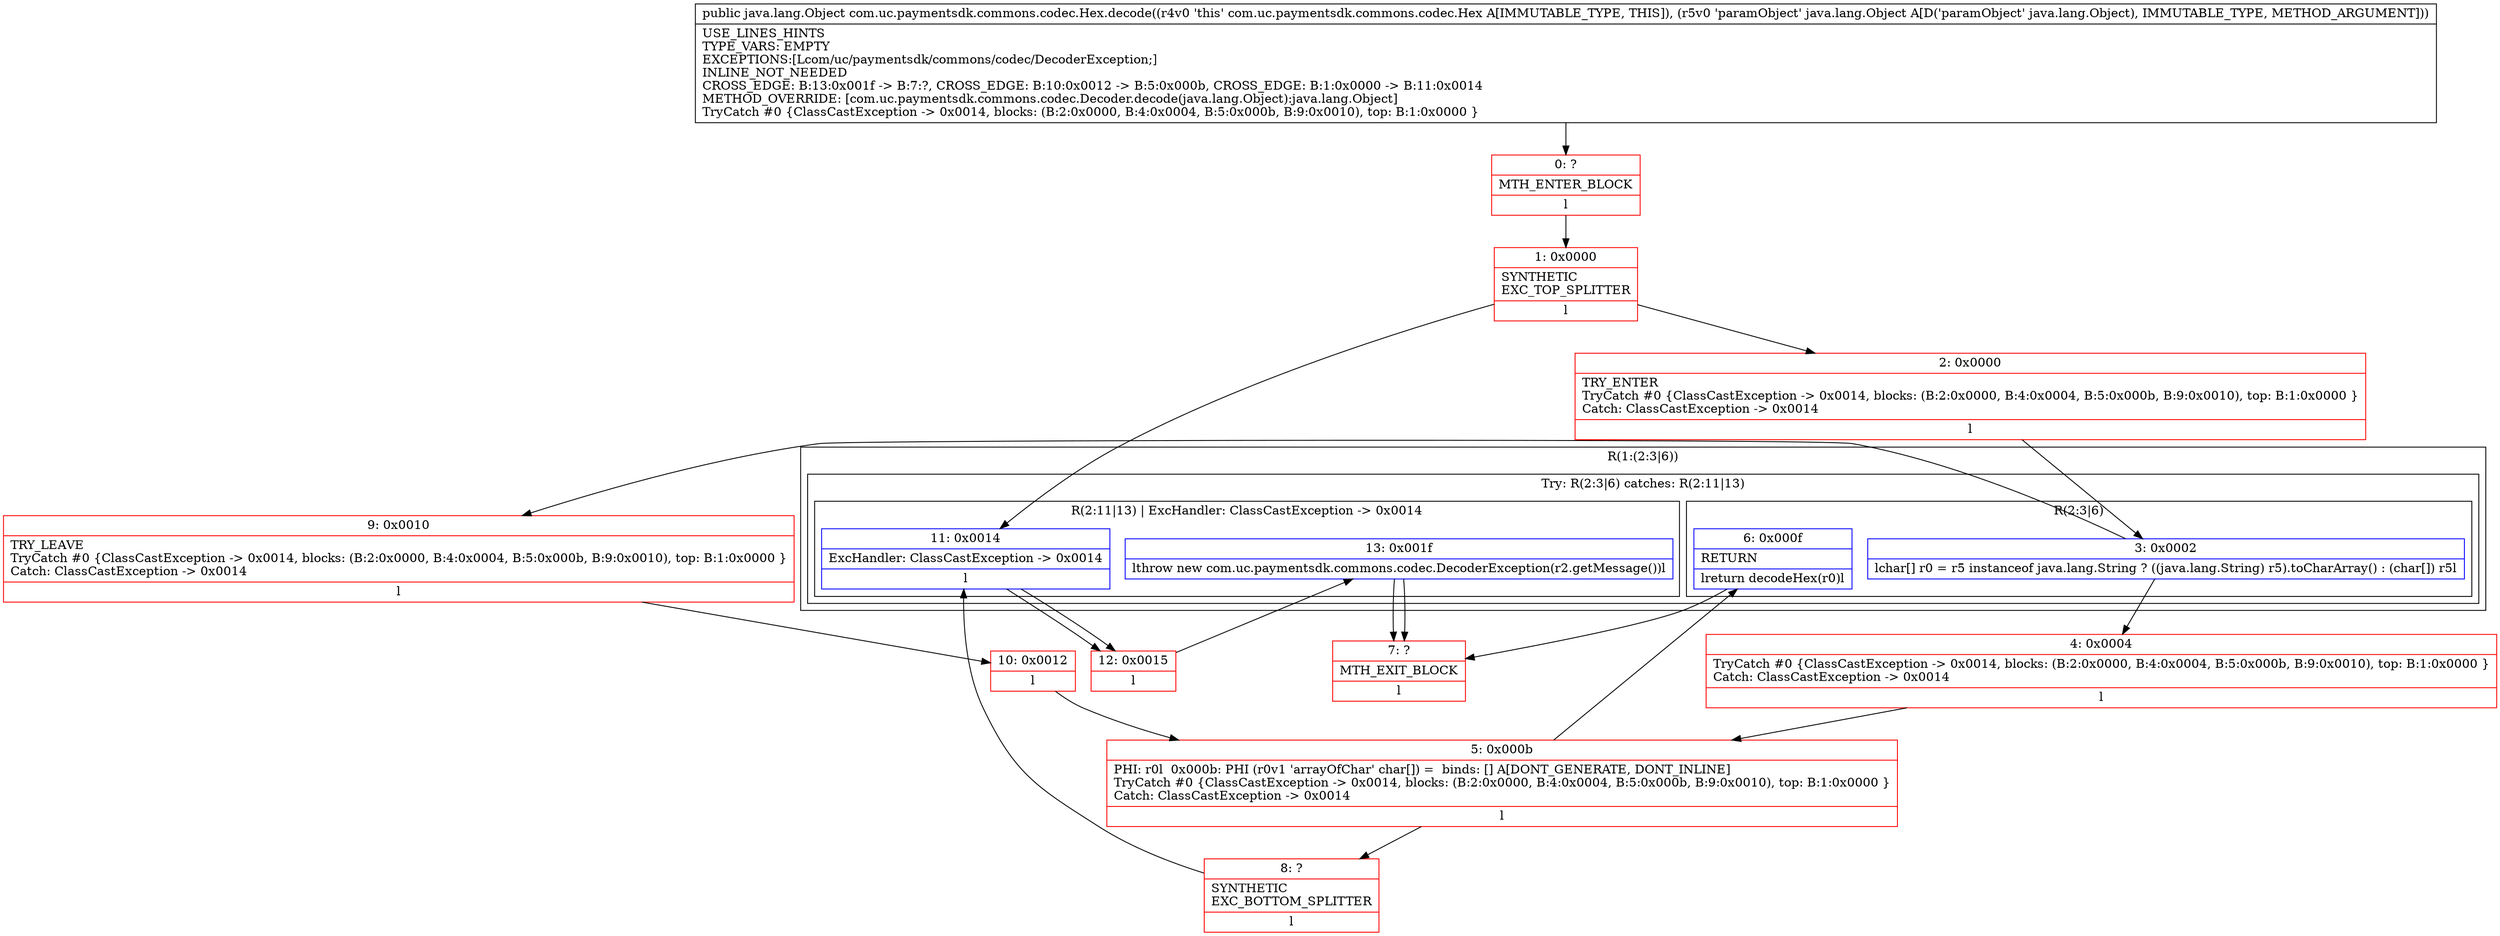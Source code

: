 digraph "CFG forcom.uc.paymentsdk.commons.codec.Hex.decode(Ljava\/lang\/Object;)Ljava\/lang\/Object;" {
subgraph cluster_Region_11265107 {
label = "R(1:(2:3|6))";
node [shape=record,color=blue];
subgraph cluster_TryCatchRegion_1472022646 {
label = "Try: R(2:3|6) catches: R(2:11|13)";
node [shape=record,color=blue];
subgraph cluster_Region_108415763 {
label = "R(2:3|6)";
node [shape=record,color=blue];
Node_3 [shape=record,label="{3\:\ 0x0002|lchar[] r0 = r5 instanceof java.lang.String ? ((java.lang.String) r5).toCharArray() : (char[]) r5l}"];
Node_6 [shape=record,label="{6\:\ 0x000f|RETURN\l|lreturn decodeHex(r0)l}"];
}
subgraph cluster_Region_1655463555 {
label = "R(2:11|13) | ExcHandler: ClassCastException \-\> 0x0014\l";
node [shape=record,color=blue];
Node_11 [shape=record,label="{11\:\ 0x0014|ExcHandler: ClassCastException \-\> 0x0014\l|l}"];
Node_13 [shape=record,label="{13\:\ 0x001f|lthrow new com.uc.paymentsdk.commons.codec.DecoderException(r2.getMessage())l}"];
}
}
}
subgraph cluster_Region_1655463555 {
label = "R(2:11|13) | ExcHandler: ClassCastException \-\> 0x0014\l";
node [shape=record,color=blue];
Node_11 [shape=record,label="{11\:\ 0x0014|ExcHandler: ClassCastException \-\> 0x0014\l|l}"];
Node_13 [shape=record,label="{13\:\ 0x001f|lthrow new com.uc.paymentsdk.commons.codec.DecoderException(r2.getMessage())l}"];
}
Node_0 [shape=record,color=red,label="{0\:\ ?|MTH_ENTER_BLOCK\l|l}"];
Node_1 [shape=record,color=red,label="{1\:\ 0x0000|SYNTHETIC\lEXC_TOP_SPLITTER\l|l}"];
Node_2 [shape=record,color=red,label="{2\:\ 0x0000|TRY_ENTER\lTryCatch #0 \{ClassCastException \-\> 0x0014, blocks: (B:2:0x0000, B:4:0x0004, B:5:0x000b, B:9:0x0010), top: B:1:0x0000 \}\lCatch: ClassCastException \-\> 0x0014\l|l}"];
Node_4 [shape=record,color=red,label="{4\:\ 0x0004|TryCatch #0 \{ClassCastException \-\> 0x0014, blocks: (B:2:0x0000, B:4:0x0004, B:5:0x000b, B:9:0x0010), top: B:1:0x0000 \}\lCatch: ClassCastException \-\> 0x0014\l|l}"];
Node_5 [shape=record,color=red,label="{5\:\ 0x000b|PHI: r0l  0x000b: PHI (r0v1 'arrayOfChar' char[]) =  binds: [] A[DONT_GENERATE, DONT_INLINE]\lTryCatch #0 \{ClassCastException \-\> 0x0014, blocks: (B:2:0x0000, B:4:0x0004, B:5:0x000b, B:9:0x0010), top: B:1:0x0000 \}\lCatch: ClassCastException \-\> 0x0014\l|l}"];
Node_7 [shape=record,color=red,label="{7\:\ ?|MTH_EXIT_BLOCK\l|l}"];
Node_8 [shape=record,color=red,label="{8\:\ ?|SYNTHETIC\lEXC_BOTTOM_SPLITTER\l|l}"];
Node_9 [shape=record,color=red,label="{9\:\ 0x0010|TRY_LEAVE\lTryCatch #0 \{ClassCastException \-\> 0x0014, blocks: (B:2:0x0000, B:4:0x0004, B:5:0x000b, B:9:0x0010), top: B:1:0x0000 \}\lCatch: ClassCastException \-\> 0x0014\l|l}"];
Node_10 [shape=record,color=red,label="{10\:\ 0x0012|l}"];
Node_12 [shape=record,color=red,label="{12\:\ 0x0015|l}"];
MethodNode[shape=record,label="{public java.lang.Object com.uc.paymentsdk.commons.codec.Hex.decode((r4v0 'this' com.uc.paymentsdk.commons.codec.Hex A[IMMUTABLE_TYPE, THIS]), (r5v0 'paramObject' java.lang.Object A[D('paramObject' java.lang.Object), IMMUTABLE_TYPE, METHOD_ARGUMENT]))  | USE_LINES_HINTS\lTYPE_VARS: EMPTY\lEXCEPTIONS:[Lcom\/uc\/paymentsdk\/commons\/codec\/DecoderException;]\lINLINE_NOT_NEEDED\lCROSS_EDGE: B:13:0x001f \-\> B:7:?, CROSS_EDGE: B:10:0x0012 \-\> B:5:0x000b, CROSS_EDGE: B:1:0x0000 \-\> B:11:0x0014\lMETHOD_OVERRIDE: [com.uc.paymentsdk.commons.codec.Decoder.decode(java.lang.Object):java.lang.Object]\lTryCatch #0 \{ClassCastException \-\> 0x0014, blocks: (B:2:0x0000, B:4:0x0004, B:5:0x000b, B:9:0x0010), top: B:1:0x0000 \}\l}"];
MethodNode -> Node_0;
Node_3 -> Node_4;
Node_3 -> Node_9;
Node_6 -> Node_7;
Node_11 -> Node_12;
Node_13 -> Node_7;
Node_11 -> Node_12;
Node_13 -> Node_7;
Node_0 -> Node_1;
Node_1 -> Node_2;
Node_1 -> Node_11;
Node_2 -> Node_3;
Node_4 -> Node_5;
Node_5 -> Node_6;
Node_5 -> Node_8;
Node_8 -> Node_11;
Node_9 -> Node_10;
Node_10 -> Node_5;
Node_12 -> Node_13;
}

